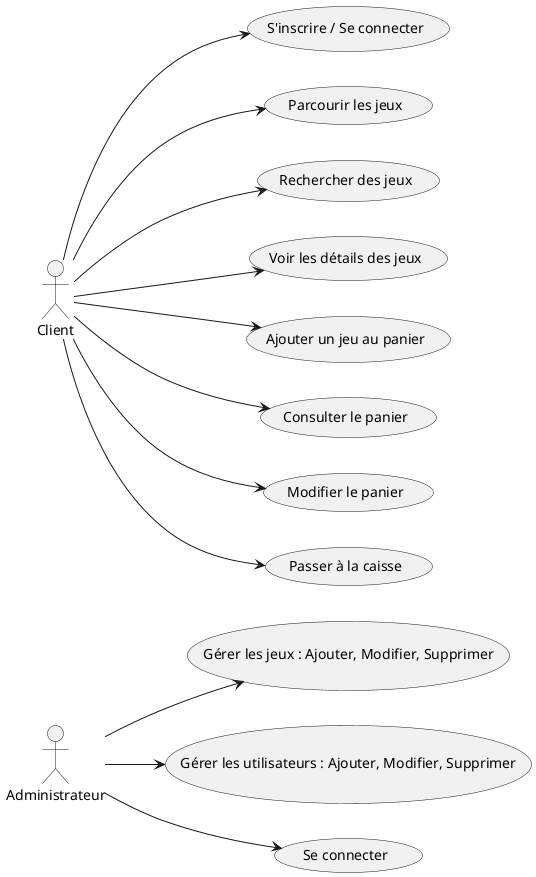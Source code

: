 @startuml

left to right direction
actor Administrateur
actor Client

' Cas d'utilisation pour l'administrateur
Administrateur --> (Gérer les jeux : Ajouter, Modifier, Supprimer)
Administrateur --> (Gérer les utilisateurs : Ajouter, Modifier, Supprimer)
Administrateur --> (Se connecter)

' Cas d'utilisation pour le client
Client --> (S'inscrire / Se connecter)
Client --> (Parcourir les jeux)
Client --> (Rechercher des jeux)
Client --> (Voir les détails des jeux)
Client --> (Ajouter un jeu au panier)
Client --> (Consulter le panier)
Client --> (Modifier le panier)
Client --> (Passer à la caisse)

@enduml